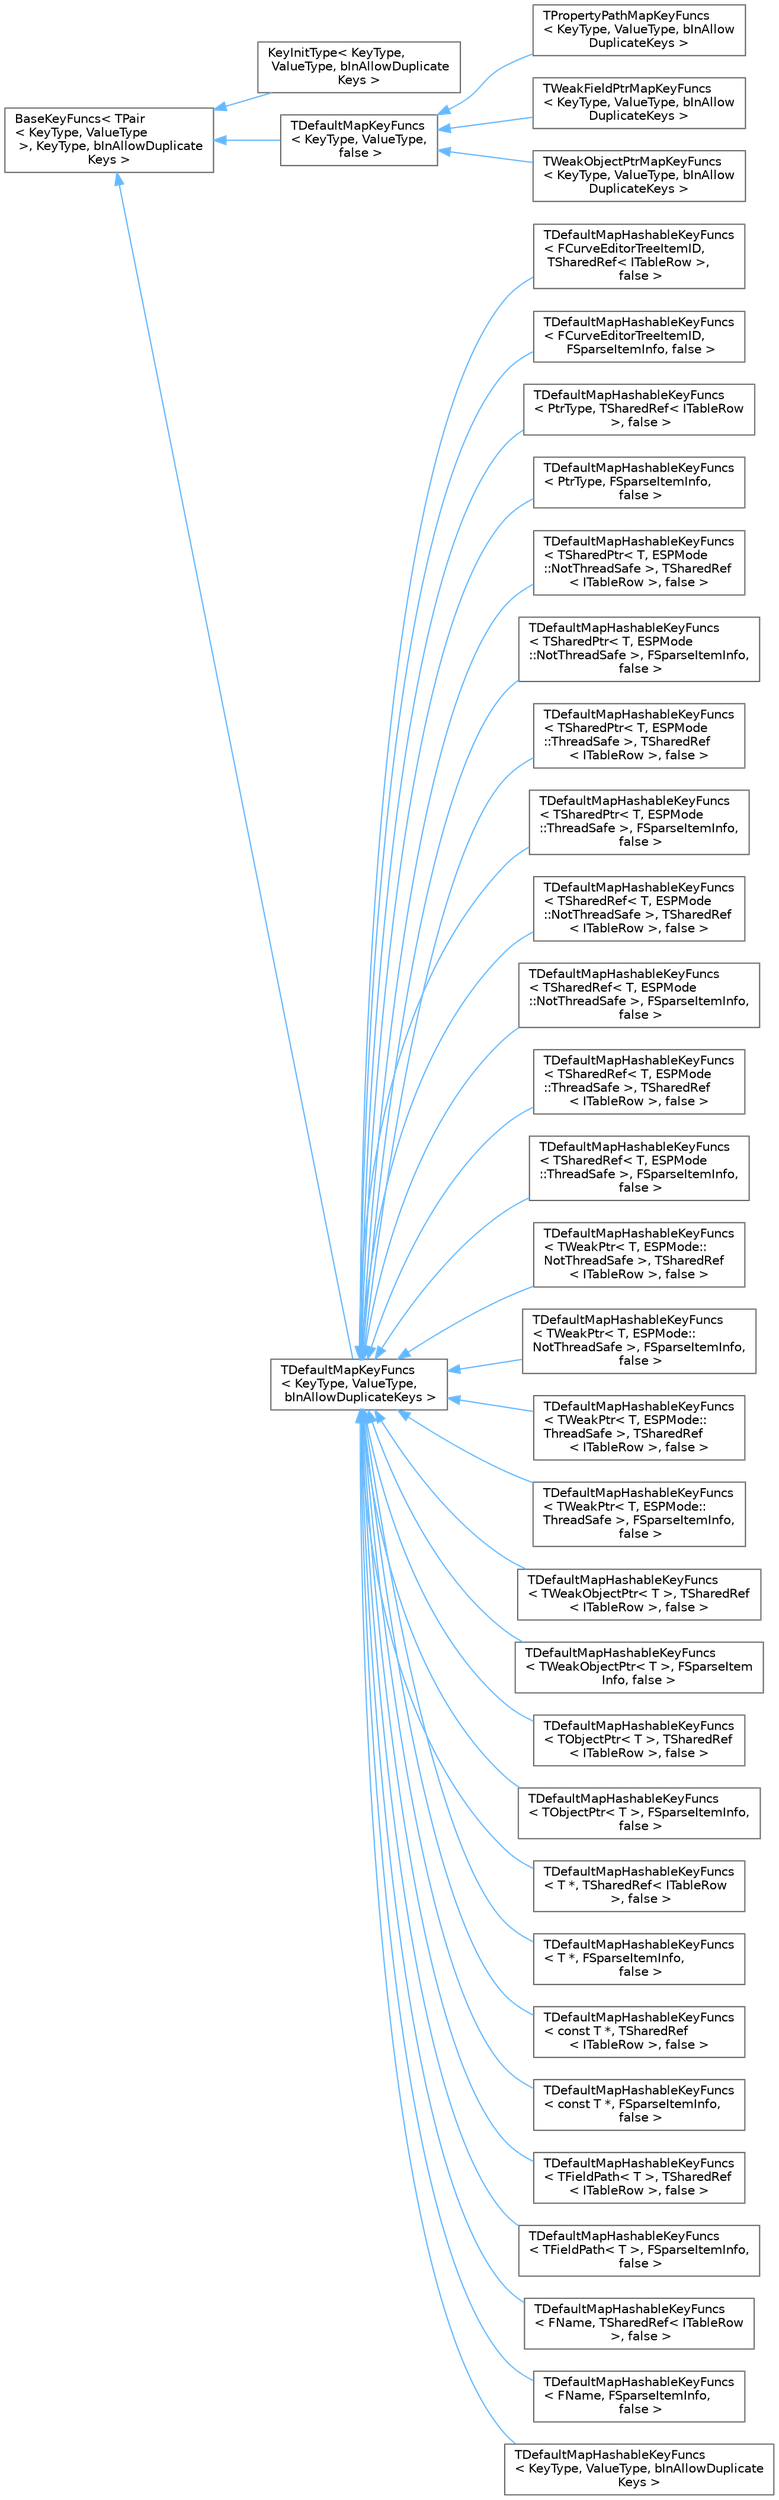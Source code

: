 digraph "Graphical Class Hierarchy"
{
 // INTERACTIVE_SVG=YES
 // LATEX_PDF_SIZE
  bgcolor="transparent";
  edge [fontname=Helvetica,fontsize=10,labelfontname=Helvetica,labelfontsize=10];
  node [fontname=Helvetica,fontsize=10,shape=box,height=0.2,width=0.4];
  rankdir="LR";
  Node0 [id="Node000000",label="BaseKeyFuncs\< TPair\l\< KeyType, ValueType\l \>, KeyType, bInAllowDuplicate\lKeys \>",height=0.2,width=0.4,color="grey40", fillcolor="white", style="filled",URL="$d8/d90/structBaseKeyFuncs.html",tooltip=" "];
  Node0 -> Node1 [id="edge2854_Node000000_Node000001",dir="back",color="steelblue1",style="solid",tooltip=" "];
  Node1 [id="Node000001",label="KeyInitType\< KeyType,\l ValueType, bInAllowDuplicate\lKeys \>",height=0.2,width=0.4,color="grey40", fillcolor="white", style="filled",URL="$d0/dde/structTDefaultMapKeyFuncs.html",tooltip=" "];
  Node0 -> Node2 [id="edge2855_Node000000_Node000002",dir="back",color="steelblue1",style="solid",tooltip=" "];
  Node2 [id="Node000002",label="TDefaultMapKeyFuncs\l\< KeyType, ValueType,\l false \>",height=0.2,width=0.4,color="grey40", fillcolor="white", style="filled",URL="$d0/dde/structTDefaultMapKeyFuncs.html",tooltip=" "];
  Node2 -> Node3 [id="edge2856_Node000002_Node000003",dir="back",color="steelblue1",style="solid",tooltip=" "];
  Node3 [id="Node000003",label="TPropertyPathMapKeyFuncs\l\< KeyType, ValueType, bInAllow\lDuplicateKeys \>",height=0.2,width=0.4,color="grey40", fillcolor="white", style="filled",URL="$dc/dd4/structTPropertyPathMapKeyFuncs.html",tooltip="MapKeyFuncs for TFieldPath which allow the key to become stale without invalidating the map."];
  Node2 -> Node4 [id="edge2857_Node000002_Node000004",dir="back",color="steelblue1",style="solid",tooltip=" "];
  Node4 [id="Node000004",label="TWeakFieldPtrMapKeyFuncs\l\< KeyType, ValueType, bInAllow\lDuplicateKeys \>",height=0.2,width=0.4,color="grey40", fillcolor="white", style="filled",URL="$db/db6/structTWeakFieldPtrMapKeyFuncs.html",tooltip="MapKeyFuncs for TWeakFieldPtrs which allow the key to become stale without invalidating the map."];
  Node2 -> Node5 [id="edge2858_Node000002_Node000005",dir="back",color="steelblue1",style="solid",tooltip=" "];
  Node5 [id="Node000005",label="TWeakObjectPtrMapKeyFuncs\l\< KeyType, ValueType, bInAllow\lDuplicateKeys \>",height=0.2,width=0.4,color="grey40", fillcolor="white", style="filled",URL="$d4/d98/structTWeakObjectPtrMapKeyFuncs.html",tooltip="MapKeyFuncs for TWeakObjectPtrs which allow the key to become stale without invalidating the map."];
  Node0 -> Node6 [id="edge2859_Node000000_Node000006",dir="back",color="steelblue1",style="solid",tooltip=" "];
  Node6 [id="Node000006",label="TDefaultMapKeyFuncs\l\< KeyType, ValueType,\l bInAllowDuplicateKeys \>",height=0.2,width=0.4,color="grey40", fillcolor="white", style="filled",URL="$d0/dde/structTDefaultMapKeyFuncs.html",tooltip="Defines how the map's pairs are hashed."];
  Node6 -> Node7 [id="edge2860_Node000006_Node000007",dir="back",color="steelblue1",style="solid",tooltip=" "];
  Node7 [id="Node000007",label="TDefaultMapHashableKeyFuncs\l\< FCurveEditorTreeItemID,\l TSharedRef\< ITableRow \>,\l false \>",height=0.2,width=0.4,color="grey40", fillcolor="white", style="filled",URL="$d0/de3/structTDefaultMapHashableKeyFuncs.html",tooltip=" "];
  Node6 -> Node8 [id="edge2861_Node000006_Node000008",dir="back",color="steelblue1",style="solid",tooltip=" "];
  Node8 [id="Node000008",label="TDefaultMapHashableKeyFuncs\l\< FCurveEditorTreeItemID,\l FSparseItemInfo, false \>",height=0.2,width=0.4,color="grey40", fillcolor="white", style="filled",URL="$d0/de3/structTDefaultMapHashableKeyFuncs.html",tooltip=" "];
  Node6 -> Node9 [id="edge2862_Node000006_Node000009",dir="back",color="steelblue1",style="solid",tooltip=" "];
  Node9 [id="Node000009",label="TDefaultMapHashableKeyFuncs\l\< PtrType, TSharedRef\< ITableRow\l \>, false \>",height=0.2,width=0.4,color="grey40", fillcolor="white", style="filled",URL="$d0/de3/structTDefaultMapHashableKeyFuncs.html",tooltip=" "];
  Node6 -> Node10 [id="edge2863_Node000006_Node000010",dir="back",color="steelblue1",style="solid",tooltip=" "];
  Node10 [id="Node000010",label="TDefaultMapHashableKeyFuncs\l\< PtrType, FSparseItemInfo,\l false \>",height=0.2,width=0.4,color="grey40", fillcolor="white", style="filled",URL="$d0/de3/structTDefaultMapHashableKeyFuncs.html",tooltip=" "];
  Node6 -> Node11 [id="edge2864_Node000006_Node000011",dir="back",color="steelblue1",style="solid",tooltip=" "];
  Node11 [id="Node000011",label="TDefaultMapHashableKeyFuncs\l\< TSharedPtr\< T, ESPMode\l::NotThreadSafe \>, TSharedRef\l\< ITableRow \>, false \>",height=0.2,width=0.4,color="grey40", fillcolor="white", style="filled",URL="$d0/de3/structTDefaultMapHashableKeyFuncs.html",tooltip=" "];
  Node6 -> Node12 [id="edge2865_Node000006_Node000012",dir="back",color="steelblue1",style="solid",tooltip=" "];
  Node12 [id="Node000012",label="TDefaultMapHashableKeyFuncs\l\< TSharedPtr\< T, ESPMode\l::NotThreadSafe \>, FSparseItemInfo,\l false \>",height=0.2,width=0.4,color="grey40", fillcolor="white", style="filled",URL="$d0/de3/structTDefaultMapHashableKeyFuncs.html",tooltip=" "];
  Node6 -> Node13 [id="edge2866_Node000006_Node000013",dir="back",color="steelblue1",style="solid",tooltip=" "];
  Node13 [id="Node000013",label="TDefaultMapHashableKeyFuncs\l\< TSharedPtr\< T, ESPMode\l::ThreadSafe \>, TSharedRef\l\< ITableRow \>, false \>",height=0.2,width=0.4,color="grey40", fillcolor="white", style="filled",URL="$d0/de3/structTDefaultMapHashableKeyFuncs.html",tooltip=" "];
  Node6 -> Node14 [id="edge2867_Node000006_Node000014",dir="back",color="steelblue1",style="solid",tooltip=" "];
  Node14 [id="Node000014",label="TDefaultMapHashableKeyFuncs\l\< TSharedPtr\< T, ESPMode\l::ThreadSafe \>, FSparseItemInfo,\l false \>",height=0.2,width=0.4,color="grey40", fillcolor="white", style="filled",URL="$d0/de3/structTDefaultMapHashableKeyFuncs.html",tooltip=" "];
  Node6 -> Node15 [id="edge2868_Node000006_Node000015",dir="back",color="steelblue1",style="solid",tooltip=" "];
  Node15 [id="Node000015",label="TDefaultMapHashableKeyFuncs\l\< TSharedRef\< T, ESPMode\l::NotThreadSafe \>, TSharedRef\l\< ITableRow \>, false \>",height=0.2,width=0.4,color="grey40", fillcolor="white", style="filled",URL="$d0/de3/structTDefaultMapHashableKeyFuncs.html",tooltip=" "];
  Node6 -> Node16 [id="edge2869_Node000006_Node000016",dir="back",color="steelblue1",style="solid",tooltip=" "];
  Node16 [id="Node000016",label="TDefaultMapHashableKeyFuncs\l\< TSharedRef\< T, ESPMode\l::NotThreadSafe \>, FSparseItemInfo,\l false \>",height=0.2,width=0.4,color="grey40", fillcolor="white", style="filled",URL="$d0/de3/structTDefaultMapHashableKeyFuncs.html",tooltip=" "];
  Node6 -> Node17 [id="edge2870_Node000006_Node000017",dir="back",color="steelblue1",style="solid",tooltip=" "];
  Node17 [id="Node000017",label="TDefaultMapHashableKeyFuncs\l\< TSharedRef\< T, ESPMode\l::ThreadSafe \>, TSharedRef\l\< ITableRow \>, false \>",height=0.2,width=0.4,color="grey40", fillcolor="white", style="filled",URL="$d0/de3/structTDefaultMapHashableKeyFuncs.html",tooltip=" "];
  Node6 -> Node18 [id="edge2871_Node000006_Node000018",dir="back",color="steelblue1",style="solid",tooltip=" "];
  Node18 [id="Node000018",label="TDefaultMapHashableKeyFuncs\l\< TSharedRef\< T, ESPMode\l::ThreadSafe \>, FSparseItemInfo,\l false \>",height=0.2,width=0.4,color="grey40", fillcolor="white", style="filled",URL="$d0/de3/structTDefaultMapHashableKeyFuncs.html",tooltip=" "];
  Node6 -> Node19 [id="edge2872_Node000006_Node000019",dir="back",color="steelblue1",style="solid",tooltip=" "];
  Node19 [id="Node000019",label="TDefaultMapHashableKeyFuncs\l\< TWeakPtr\< T, ESPMode::\lNotThreadSafe \>, TSharedRef\l\< ITableRow \>, false \>",height=0.2,width=0.4,color="grey40", fillcolor="white", style="filled",URL="$d0/de3/structTDefaultMapHashableKeyFuncs.html",tooltip=" "];
  Node6 -> Node20 [id="edge2873_Node000006_Node000020",dir="back",color="steelblue1",style="solid",tooltip=" "];
  Node20 [id="Node000020",label="TDefaultMapHashableKeyFuncs\l\< TWeakPtr\< T, ESPMode::\lNotThreadSafe \>, FSparseItemInfo,\l false \>",height=0.2,width=0.4,color="grey40", fillcolor="white", style="filled",URL="$d0/de3/structTDefaultMapHashableKeyFuncs.html",tooltip=" "];
  Node6 -> Node21 [id="edge2874_Node000006_Node000021",dir="back",color="steelblue1",style="solid",tooltip=" "];
  Node21 [id="Node000021",label="TDefaultMapHashableKeyFuncs\l\< TWeakPtr\< T, ESPMode::\lThreadSafe \>, TSharedRef\l\< ITableRow \>, false \>",height=0.2,width=0.4,color="grey40", fillcolor="white", style="filled",URL="$d0/de3/structTDefaultMapHashableKeyFuncs.html",tooltip=" "];
  Node6 -> Node22 [id="edge2875_Node000006_Node000022",dir="back",color="steelblue1",style="solid",tooltip=" "];
  Node22 [id="Node000022",label="TDefaultMapHashableKeyFuncs\l\< TWeakPtr\< T, ESPMode::\lThreadSafe \>, FSparseItemInfo,\l false \>",height=0.2,width=0.4,color="grey40", fillcolor="white", style="filled",URL="$d0/de3/structTDefaultMapHashableKeyFuncs.html",tooltip=" "];
  Node6 -> Node23 [id="edge2876_Node000006_Node000023",dir="back",color="steelblue1",style="solid",tooltip=" "];
  Node23 [id="Node000023",label="TDefaultMapHashableKeyFuncs\l\< TWeakObjectPtr\< T \>, TSharedRef\l\< ITableRow \>, false \>",height=0.2,width=0.4,color="grey40", fillcolor="white", style="filled",URL="$d0/de3/structTDefaultMapHashableKeyFuncs.html",tooltip=" "];
  Node6 -> Node24 [id="edge2877_Node000006_Node000024",dir="back",color="steelblue1",style="solid",tooltip=" "];
  Node24 [id="Node000024",label="TDefaultMapHashableKeyFuncs\l\< TWeakObjectPtr\< T \>, FSparseItem\lInfo, false \>",height=0.2,width=0.4,color="grey40", fillcolor="white", style="filled",URL="$d0/de3/structTDefaultMapHashableKeyFuncs.html",tooltip=" "];
  Node6 -> Node25 [id="edge2878_Node000006_Node000025",dir="back",color="steelblue1",style="solid",tooltip=" "];
  Node25 [id="Node000025",label="TDefaultMapHashableKeyFuncs\l\< TObjectPtr\< T \>, TSharedRef\l\< ITableRow \>, false \>",height=0.2,width=0.4,color="grey40", fillcolor="white", style="filled",URL="$d0/de3/structTDefaultMapHashableKeyFuncs.html",tooltip=" "];
  Node6 -> Node26 [id="edge2879_Node000006_Node000026",dir="back",color="steelblue1",style="solid",tooltip=" "];
  Node26 [id="Node000026",label="TDefaultMapHashableKeyFuncs\l\< TObjectPtr\< T \>, FSparseItemInfo,\l false \>",height=0.2,width=0.4,color="grey40", fillcolor="white", style="filled",URL="$d0/de3/structTDefaultMapHashableKeyFuncs.html",tooltip=" "];
  Node6 -> Node27 [id="edge2880_Node000006_Node000027",dir="back",color="steelblue1",style="solid",tooltip=" "];
  Node27 [id="Node000027",label="TDefaultMapHashableKeyFuncs\l\< T *, TSharedRef\< ITableRow\l \>, false \>",height=0.2,width=0.4,color="grey40", fillcolor="white", style="filled",URL="$d0/de3/structTDefaultMapHashableKeyFuncs.html",tooltip=" "];
  Node6 -> Node28 [id="edge2881_Node000006_Node000028",dir="back",color="steelblue1",style="solid",tooltip=" "];
  Node28 [id="Node000028",label="TDefaultMapHashableKeyFuncs\l\< T *, FSparseItemInfo,\l false \>",height=0.2,width=0.4,color="grey40", fillcolor="white", style="filled",URL="$d0/de3/structTDefaultMapHashableKeyFuncs.html",tooltip=" "];
  Node6 -> Node29 [id="edge2882_Node000006_Node000029",dir="back",color="steelblue1",style="solid",tooltip=" "];
  Node29 [id="Node000029",label="TDefaultMapHashableKeyFuncs\l\< const T *, TSharedRef\l\< ITableRow \>, false \>",height=0.2,width=0.4,color="grey40", fillcolor="white", style="filled",URL="$d0/de3/structTDefaultMapHashableKeyFuncs.html",tooltip=" "];
  Node6 -> Node30 [id="edge2883_Node000006_Node000030",dir="back",color="steelblue1",style="solid",tooltip=" "];
  Node30 [id="Node000030",label="TDefaultMapHashableKeyFuncs\l\< const T *, FSparseItemInfo,\l false \>",height=0.2,width=0.4,color="grey40", fillcolor="white", style="filled",URL="$d0/de3/structTDefaultMapHashableKeyFuncs.html",tooltip=" "];
  Node6 -> Node31 [id="edge2884_Node000006_Node000031",dir="back",color="steelblue1",style="solid",tooltip=" "];
  Node31 [id="Node000031",label="TDefaultMapHashableKeyFuncs\l\< TFieldPath\< T \>, TSharedRef\l\< ITableRow \>, false \>",height=0.2,width=0.4,color="grey40", fillcolor="white", style="filled",URL="$d0/de3/structTDefaultMapHashableKeyFuncs.html",tooltip=" "];
  Node6 -> Node32 [id="edge2885_Node000006_Node000032",dir="back",color="steelblue1",style="solid",tooltip=" "];
  Node32 [id="Node000032",label="TDefaultMapHashableKeyFuncs\l\< TFieldPath\< T \>, FSparseItemInfo,\l false \>",height=0.2,width=0.4,color="grey40", fillcolor="white", style="filled",URL="$d0/de3/structTDefaultMapHashableKeyFuncs.html",tooltip=" "];
  Node6 -> Node33 [id="edge2886_Node000006_Node000033",dir="back",color="steelblue1",style="solid",tooltip=" "];
  Node33 [id="Node000033",label="TDefaultMapHashableKeyFuncs\l\< FName, TSharedRef\< ITableRow\l \>, false \>",height=0.2,width=0.4,color="grey40", fillcolor="white", style="filled",URL="$d0/de3/structTDefaultMapHashableKeyFuncs.html",tooltip=" "];
  Node6 -> Node34 [id="edge2887_Node000006_Node000034",dir="back",color="steelblue1",style="solid",tooltip=" "];
  Node34 [id="Node000034",label="TDefaultMapHashableKeyFuncs\l\< FName, FSparseItemInfo,\l false \>",height=0.2,width=0.4,color="grey40", fillcolor="white", style="filled",URL="$d0/de3/structTDefaultMapHashableKeyFuncs.html",tooltip=" "];
  Node6 -> Node35 [id="edge2888_Node000006_Node000035",dir="back",color="steelblue1",style="solid",tooltip=" "];
  Node35 [id="Node000035",label="TDefaultMapHashableKeyFuncs\l\< KeyType, ValueType, bInAllowDuplicate\lKeys \>",height=0.2,width=0.4,color="grey40", fillcolor="white", style="filled",URL="$d0/de3/structTDefaultMapHashableKeyFuncs.html",tooltip=" "];
}
